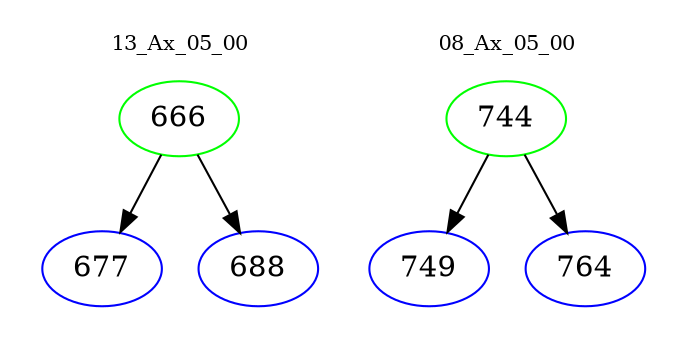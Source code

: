 digraph{
subgraph cluster_0 {
color = white
label = "13_Ax_05_00";
fontsize=10;
T0_666 [label="666", color="green"]
T0_666 -> T0_677 [color="black"]
T0_677 [label="677", color="blue"]
T0_666 -> T0_688 [color="black"]
T0_688 [label="688", color="blue"]
}
subgraph cluster_1 {
color = white
label = "08_Ax_05_00";
fontsize=10;
T1_744 [label="744", color="green"]
T1_744 -> T1_749 [color="black"]
T1_749 [label="749", color="blue"]
T1_744 -> T1_764 [color="black"]
T1_764 [label="764", color="blue"]
}
}
